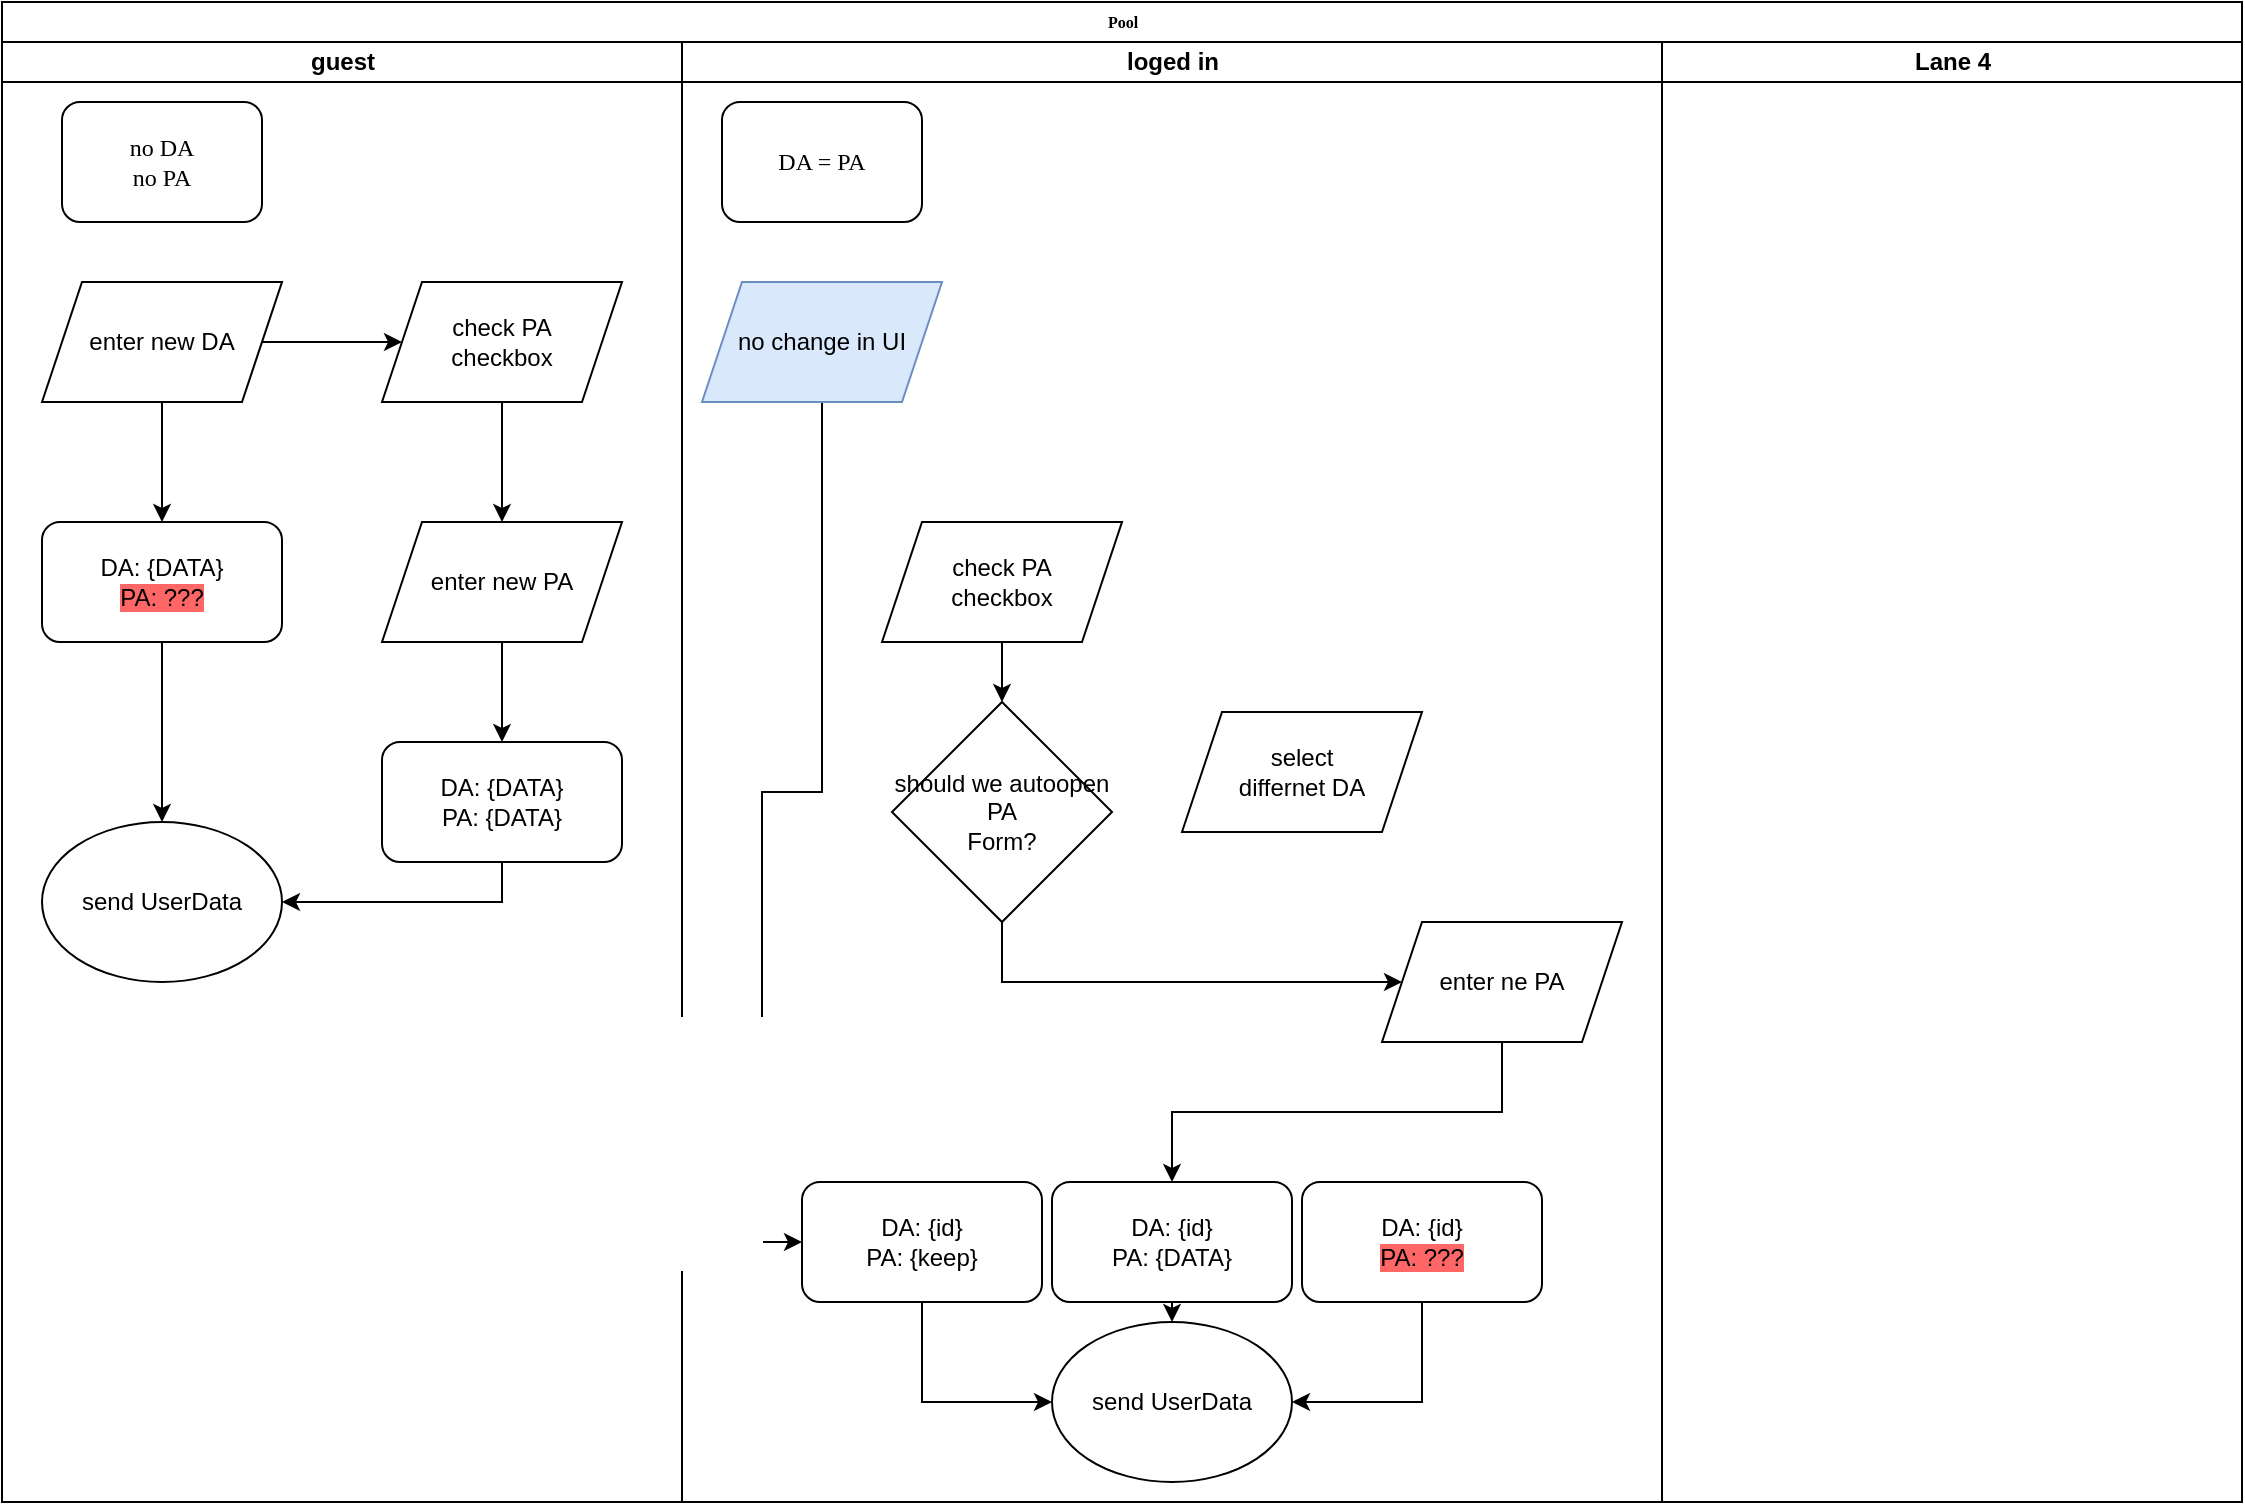 <mxfile version="13.7.5" type="github" pages="3">
  <diagram name="Page-1" id="74e2e168-ea6b-b213-b513-2b3c1d86103e">
    <mxGraphModel dx="2062" dy="1123" grid="1" gridSize="10" guides="1" tooltips="1" connect="1" arrows="1" fold="1" page="1" pageScale="1" pageWidth="1100" pageHeight="850" background="#ffffff" math="0" shadow="0">
      <root>
        <mxCell id="0" />
        <mxCell id="1" parent="0" />
        <mxCell id="77e6c97f196da883-1" value="Pool" style="swimlane;html=1;childLayout=stackLayout;startSize=20;rounded=0;shadow=0;labelBackgroundColor=none;strokeWidth=1;fontFamily=Verdana;fontSize=8;align=center;" parent="1" vertex="1">
          <mxGeometry x="70" y="40" width="1120" height="750" as="geometry" />
        </mxCell>
        <mxCell id="77e6c97f196da883-2" value="guest" style="swimlane;html=1;startSize=20;" parent="77e6c97f196da883-1" vertex="1">
          <mxGeometry y="20" width="340" height="730" as="geometry" />
        </mxCell>
        <mxCell id="t-VzTt2rqsd_tuWRbBul-7" style="edgeStyle=orthogonalEdgeStyle;rounded=0;orthogonalLoop=1;jettySize=auto;html=1;exitX=1;exitY=0.5;exitDx=0;exitDy=0;entryX=0;entryY=0.5;entryDx=0;entryDy=0;" parent="77e6c97f196da883-2" source="t-VzTt2rqsd_tuWRbBul-4" target="t-VzTt2rqsd_tuWRbBul-30" edge="1">
          <mxGeometry relative="1" as="geometry">
            <mxPoint x="160" y="150" as="targetPoint" />
          </mxGeometry>
        </mxCell>
        <mxCell id="t-VzTt2rqsd_tuWRbBul-11" style="edgeStyle=orthogonalEdgeStyle;rounded=0;orthogonalLoop=1;jettySize=auto;html=1;exitX=0.5;exitY=1;exitDx=0;exitDy=0;" parent="77e6c97f196da883-2" source="t-VzTt2rqsd_tuWRbBul-4" target="t-VzTt2rqsd_tuWRbBul-10" edge="1">
          <mxGeometry relative="1" as="geometry" />
        </mxCell>
        <mxCell id="t-VzTt2rqsd_tuWRbBul-4" value="&lt;font style=&quot;font-size: 12px&quot;&gt;&lt;font style=&quot;font-size: 12px&quot;&gt;enter new DA&lt;/font&gt;&lt;br&gt;&lt;/font&gt;" style="shape=parallelogram;perimeter=parallelogramPerimeter;whiteSpace=wrap;html=1;fixedSize=1;" parent="77e6c97f196da883-2" vertex="1">
          <mxGeometry x="20" y="120" width="120" height="60" as="geometry" />
        </mxCell>
        <mxCell id="t-VzTt2rqsd_tuWRbBul-12" style="edgeStyle=orthogonalEdgeStyle;rounded=0;orthogonalLoop=1;jettySize=auto;html=1;exitX=0.5;exitY=1;exitDx=0;exitDy=0;entryX=0.5;entryY=0;entryDx=0;entryDy=0;" parent="77e6c97f196da883-2" source="t-VzTt2rqsd_tuWRbBul-10" target="t-VzTt2rqsd_tuWRbBul-9" edge="1">
          <mxGeometry relative="1" as="geometry" />
        </mxCell>
        <mxCell id="t-VzTt2rqsd_tuWRbBul-10" value="&lt;div&gt;&lt;font style=&quot;font-size: 12px&quot;&gt;&lt;font style=&quot;font-size: 12px&quot;&gt;DA: {DATA}&lt;/font&gt;&lt;/font&gt;&lt;/div&gt;&lt;div&gt;&lt;font style=&quot;font-size: 12px&quot;&gt;&lt;font style=&quot;font-size: 12px&quot;&gt;&lt;span style=&quot;background-color: rgb(255 , 102 , 102)&quot;&gt;PA: ???&lt;/span&gt;&lt;br&gt;&lt;/font&gt;&lt;/font&gt;&lt;/div&gt;" style="rounded=1;whiteSpace=wrap;html=1;" parent="77e6c97f196da883-2" vertex="1">
          <mxGeometry x="20" y="240" width="120" height="60" as="geometry" />
        </mxCell>
        <mxCell id="77e6c97f196da883-8" value="&lt;font style=&quot;font-size: 12px&quot;&gt;no DA&lt;br&gt;no PA&lt;/font&gt;" style="rounded=1;whiteSpace=wrap;html=1;shadow=0;labelBackgroundColor=none;strokeWidth=1;fontFamily=Verdana;fontSize=8;align=center;" parent="77e6c97f196da883-2" vertex="1">
          <mxGeometry x="30" y="30" width="100" height="60" as="geometry" />
        </mxCell>
        <mxCell id="t-VzTt2rqsd_tuWRbBul-9" value="&lt;font style=&quot;font-size: 12px&quot;&gt;&lt;font style=&quot;font-size: 12px&quot;&gt;send UserData&lt;br&gt;&lt;/font&gt;&lt;/font&gt;" style="ellipse;whiteSpace=wrap;html=1;" parent="77e6c97f196da883-2" vertex="1">
          <mxGeometry x="20" y="390" width="120" height="80" as="geometry" />
        </mxCell>
        <mxCell id="t-VzTt2rqsd_tuWRbBul-14" style="edgeStyle=orthogonalEdgeStyle;rounded=0;orthogonalLoop=1;jettySize=auto;html=1;exitX=0.5;exitY=1;exitDx=0;exitDy=0;entryX=0.5;entryY=0;entryDx=0;entryDy=0;" parent="77e6c97f196da883-2" source="t-VzTt2rqsd_tuWRbBul-5" target="t-VzTt2rqsd_tuWRbBul-13" edge="1">
          <mxGeometry relative="1" as="geometry" />
        </mxCell>
        <mxCell id="t-VzTt2rqsd_tuWRbBul-15" style="edgeStyle=orthogonalEdgeStyle;rounded=0;orthogonalLoop=1;jettySize=auto;html=1;exitX=0.5;exitY=1;exitDx=0;exitDy=0;entryX=1;entryY=0.5;entryDx=0;entryDy=0;" parent="77e6c97f196da883-2" source="t-VzTt2rqsd_tuWRbBul-13" target="t-VzTt2rqsd_tuWRbBul-9" edge="1">
          <mxGeometry relative="1" as="geometry" />
        </mxCell>
        <mxCell id="t-VzTt2rqsd_tuWRbBul-5" value="&lt;font style=&quot;font-size: 12px&quot;&gt;&lt;font style=&quot;font-size: 12px&quot;&gt;enter new PA&lt;/font&gt;&lt;br&gt;&lt;/font&gt;" style="shape=parallelogram;perimeter=parallelogramPerimeter;whiteSpace=wrap;html=1;fixedSize=1;" parent="77e6c97f196da883-2" vertex="1">
          <mxGeometry x="190" y="240" width="120" height="60" as="geometry" />
        </mxCell>
        <mxCell id="t-VzTt2rqsd_tuWRbBul-13" value="&lt;div&gt;&lt;font style=&quot;font-size: 12px&quot;&gt;&lt;font style=&quot;font-size: 12px&quot;&gt;DA: {&lt;/font&gt;&lt;/font&gt;&lt;font style=&quot;font-size: 12px&quot;&gt;&lt;font style=&quot;font-size: 12px&quot;&gt;&lt;font style=&quot;font-size: 12px&quot;&gt;&lt;font style=&quot;font-size: 12px&quot;&gt;DATA&lt;/font&gt;&lt;/font&gt;}&lt;/font&gt;&lt;/font&gt;&lt;/div&gt;&lt;div&gt;&lt;font style=&quot;font-size: 12px&quot;&gt;&lt;font style=&quot;font-size: 12px&quot;&gt;PA: {&lt;/font&gt;&lt;/font&gt;&lt;font style=&quot;font-size: 12px&quot;&gt;&lt;font style=&quot;font-size: 12px&quot;&gt;&lt;font style=&quot;font-size: 12px&quot;&gt;&lt;font style=&quot;font-size: 12px&quot;&gt;DATA&lt;/font&gt;&lt;/font&gt;}&lt;br&gt;&lt;/font&gt;&lt;/font&gt;&lt;/div&gt;" style="rounded=1;whiteSpace=wrap;html=1;" parent="77e6c97f196da883-2" vertex="1">
          <mxGeometry x="190" y="350" width="120" height="60" as="geometry" />
        </mxCell>
        <mxCell id="t-VzTt2rqsd_tuWRbBul-31" style="edgeStyle=orthogonalEdgeStyle;rounded=0;orthogonalLoop=1;jettySize=auto;html=1;entryX=0.5;entryY=0;entryDx=0;entryDy=0;" parent="77e6c97f196da883-2" source="t-VzTt2rqsd_tuWRbBul-30" target="t-VzTt2rqsd_tuWRbBul-5" edge="1">
          <mxGeometry relative="1" as="geometry" />
        </mxCell>
        <mxCell id="t-VzTt2rqsd_tuWRbBul-30" value="&lt;div&gt;check PA&lt;/div&gt;&lt;div&gt; checkbox&lt;/div&gt;" style="shape=parallelogram;perimeter=parallelogramPerimeter;whiteSpace=wrap;html=1;fixedSize=1;" parent="77e6c97f196da883-2" vertex="1">
          <mxGeometry x="190" y="120" width="120" height="60" as="geometry" />
        </mxCell>
        <mxCell id="77e6c97f196da883-3" value="loged in" style="swimlane;html=1;startSize=20;" parent="77e6c97f196da883-1" vertex="1">
          <mxGeometry x="340" y="20" width="490" height="730" as="geometry" />
        </mxCell>
        <mxCell id="t-VzTt2rqsd_tuWRbBul-17" value="&lt;font style=&quot;font-size: 12px&quot;&gt;DA = PA&lt;/font&gt;" style="rounded=1;whiteSpace=wrap;html=1;shadow=0;labelBackgroundColor=none;strokeWidth=1;fontFamily=Verdana;fontSize=8;align=center;" parent="77e6c97f196da883-3" vertex="1">
          <mxGeometry x="20" y="30" width="100" height="60" as="geometry" />
        </mxCell>
        <mxCell id="t-VzTt2rqsd_tuWRbBul-29" style="edgeStyle=orthogonalEdgeStyle;rounded=0;orthogonalLoop=1;jettySize=auto;html=1;exitX=0.5;exitY=1;exitDx=0;exitDy=0;entryX=0;entryY=0.5;entryDx=0;entryDy=0;" parent="77e6c97f196da883-3" source="t-VzTt2rqsd_tuWRbBul-18" target="t-VzTt2rqsd_tuWRbBul-22" edge="1">
          <mxGeometry relative="1" as="geometry" />
        </mxCell>
        <mxCell id="t-VzTt2rqsd_tuWRbBul-18" value="no change in UI" style="shape=parallelogram;perimeter=parallelogramPerimeter;whiteSpace=wrap;html=1;fixedSize=1;fillColor=#dae8fc;strokeColor=#6c8ebf;" parent="77e6c97f196da883-3" vertex="1">
          <mxGeometry x="10" y="120" width="120" height="60" as="geometry" />
        </mxCell>
        <mxCell id="t-VzTt2rqsd_tuWRbBul-33" style="edgeStyle=orthogonalEdgeStyle;rounded=0;orthogonalLoop=1;jettySize=auto;html=1;exitX=0.5;exitY=1;exitDx=0;exitDy=0;entryX=0.5;entryY=0;entryDx=0;entryDy=0;" parent="77e6c97f196da883-3" source="t-VzTt2rqsd_tuWRbBul-19" target="t-VzTt2rqsd_tuWRbBul-32" edge="1">
          <mxGeometry relative="1" as="geometry" />
        </mxCell>
        <mxCell id="t-VzTt2rqsd_tuWRbBul-19" value="&lt;div&gt;check PA&lt;/div&gt;&lt;div&gt; checkbox&lt;/div&gt;" style="shape=parallelogram;perimeter=parallelogramPerimeter;whiteSpace=wrap;html=1;fixedSize=1;" parent="77e6c97f196da883-3" vertex="1">
          <mxGeometry x="100" y="240" width="120" height="60" as="geometry" />
        </mxCell>
        <mxCell id="t-VzTt2rqsd_tuWRbBul-25" style="edgeStyle=orthogonalEdgeStyle;rounded=0;orthogonalLoop=1;jettySize=auto;html=1;exitX=0.5;exitY=1;exitDx=0;exitDy=0;entryX=0;entryY=0.5;entryDx=0;entryDy=0;" parent="77e6c97f196da883-3" source="t-VzTt2rqsd_tuWRbBul-22" target="t-VzTt2rqsd_tuWRbBul-21" edge="1">
          <mxGeometry relative="1" as="geometry" />
        </mxCell>
        <mxCell id="t-VzTt2rqsd_tuWRbBul-22" value="&lt;div&gt;&lt;font style=&quot;font-size: 12px&quot;&gt;&lt;font style=&quot;font-size: 12px&quot;&gt;DA: {id}&lt;/font&gt;&lt;/font&gt;&lt;/div&gt;&lt;div&gt;&lt;font style=&quot;font-size: 12px&quot;&gt;&lt;font style=&quot;font-size: 12px&quot;&gt;PA: {keep}&lt;br&gt;&lt;/font&gt;&lt;/font&gt;&lt;/div&gt;" style="rounded=1;whiteSpace=wrap;html=1;" parent="77e6c97f196da883-3" vertex="1">
          <mxGeometry x="60" y="570" width="120" height="60" as="geometry" />
        </mxCell>
        <mxCell id="t-VzTt2rqsd_tuWRbBul-26" style="edgeStyle=orthogonalEdgeStyle;rounded=0;orthogonalLoop=1;jettySize=auto;html=1;exitX=0.5;exitY=1;exitDx=0;exitDy=0;entryX=0.5;entryY=0;entryDx=0;entryDy=0;" parent="77e6c97f196da883-3" source="t-VzTt2rqsd_tuWRbBul-23" target="t-VzTt2rqsd_tuWRbBul-21" edge="1">
          <mxGeometry relative="1" as="geometry" />
        </mxCell>
        <mxCell id="t-VzTt2rqsd_tuWRbBul-27" style="edgeStyle=orthogonalEdgeStyle;rounded=0;orthogonalLoop=1;jettySize=auto;html=1;exitX=0.5;exitY=1;exitDx=0;exitDy=0;entryX=1;entryY=0.5;entryDx=0;entryDy=0;" parent="77e6c97f196da883-3" source="t-VzTt2rqsd_tuWRbBul-24" target="t-VzTt2rqsd_tuWRbBul-21" edge="1">
          <mxGeometry relative="1" as="geometry" />
        </mxCell>
        <mxCell id="t-VzTt2rqsd_tuWRbBul-34" style="edgeStyle=orthogonalEdgeStyle;rounded=0;orthogonalLoop=1;jettySize=auto;html=1;exitX=0.5;exitY=1;exitDx=0;exitDy=0;entryX=0;entryY=0.5;entryDx=0;entryDy=0;" parent="77e6c97f196da883-3" source="t-VzTt2rqsd_tuWRbBul-32" target="t-VzTt2rqsd_tuWRbBul-28" edge="1">
          <mxGeometry relative="1" as="geometry" />
        </mxCell>
        <mxCell id="t-VzTt2rqsd_tuWRbBul-32" value="&lt;div&gt;should we autoopen PA&lt;/div&gt;&lt;div&gt;Form?&lt;br&gt;&lt;/div&gt;" style="rhombus;whiteSpace=wrap;html=1;" parent="77e6c97f196da883-3" vertex="1">
          <mxGeometry x="105" y="330" width="110" height="110" as="geometry" />
        </mxCell>
        <mxCell id="t-VzTt2rqsd_tuWRbBul-24" value="&lt;div&gt;&lt;font style=&quot;font-size: 12px&quot;&gt;&lt;font style=&quot;font-size: 12px&quot;&gt;DA: {id}&lt;/font&gt;&lt;/font&gt;&lt;/div&gt;&lt;div&gt;&lt;font style=&quot;font-size: 12px&quot;&gt;&lt;font style=&quot;font-size: 12px&quot;&gt;&lt;span style=&quot;background-color: rgb(255 , 102 , 102)&quot;&gt;PA: ???&lt;/span&gt;&lt;br&gt;&lt;/font&gt;&lt;/font&gt;&lt;/div&gt;" style="rounded=1;whiteSpace=wrap;html=1;" parent="77e6c97f196da883-3" vertex="1">
          <mxGeometry x="310" y="570" width="120" height="60" as="geometry" />
        </mxCell>
        <mxCell id="t-VzTt2rqsd_tuWRbBul-23" value="&lt;div&gt;&lt;font style=&quot;font-size: 12px&quot;&gt;&lt;font style=&quot;font-size: 12px&quot;&gt;DA: {id}&lt;/font&gt;&lt;/font&gt;&lt;/div&gt;&lt;div&gt;&lt;font style=&quot;font-size: 12px&quot;&gt;&lt;font style=&quot;font-size: 12px&quot;&gt;PA: {DATA}&lt;br&gt;&lt;/font&gt;&lt;/font&gt;&lt;/div&gt;" style="rounded=1;whiteSpace=wrap;html=1;" parent="77e6c97f196da883-3" vertex="1">
          <mxGeometry x="185" y="570" width="120" height="60" as="geometry" />
        </mxCell>
        <mxCell id="t-VzTt2rqsd_tuWRbBul-21" value="&lt;font style=&quot;font-size: 12px&quot;&gt;&lt;font style=&quot;font-size: 12px&quot;&gt;send UserData&lt;br&gt;&lt;/font&gt;&lt;/font&gt;" style="ellipse;whiteSpace=wrap;html=1;" parent="77e6c97f196da883-3" vertex="1">
          <mxGeometry x="185" y="640" width="120" height="80" as="geometry" />
        </mxCell>
        <mxCell id="t-VzTt2rqsd_tuWRbBul-20" value="&lt;div&gt;select &lt;br&gt;&lt;/div&gt;&lt;div&gt;differnet DA&lt;/div&gt;" style="shape=parallelogram;perimeter=parallelogramPerimeter;whiteSpace=wrap;html=1;fixedSize=1;" parent="77e6c97f196da883-3" vertex="1">
          <mxGeometry x="250" y="335" width="120" height="60" as="geometry" />
        </mxCell>
        <mxCell id="t-VzTt2rqsd_tuWRbBul-35" style="edgeStyle=orthogonalEdgeStyle;rounded=0;orthogonalLoop=1;jettySize=auto;html=1;exitX=0.5;exitY=1;exitDx=0;exitDy=0;entryX=0.5;entryY=0;entryDx=0;entryDy=0;" parent="77e6c97f196da883-3" source="t-VzTt2rqsd_tuWRbBul-28" target="t-VzTt2rqsd_tuWRbBul-23" edge="1">
          <mxGeometry relative="1" as="geometry" />
        </mxCell>
        <mxCell id="t-VzTt2rqsd_tuWRbBul-28" value="enter ne PA" style="shape=parallelogram;perimeter=parallelogramPerimeter;whiteSpace=wrap;html=1;fixedSize=1;" parent="77e6c97f196da883-3" vertex="1">
          <mxGeometry x="350" y="440" width="120" height="60" as="geometry" />
        </mxCell>
        <mxCell id="77e6c97f196da883-5" value="Lane 4" style="swimlane;html=1;startSize=20;" parent="1" vertex="1">
          <mxGeometry x="900" y="60" width="290" height="730" as="geometry" />
        </mxCell>
      </root>
    </mxGraphModel>
  </diagram>
  <diagram id="Sseb4AtHeTHkVAku2Xjo" name="Page-2">
    <mxGraphModel dx="2062" dy="1123" grid="1" gridSize="10" guides="1" tooltips="1" connect="1" arrows="1" fold="1" page="1" pageScale="1" pageWidth="850" pageHeight="1100" math="0" shadow="0">
      <root>
        <mxCell id="QIIEqLfr7uK4iuSbTdv--0" />
        <mxCell id="QIIEqLfr7uK4iuSbTdv--1" parent="QIIEqLfr7uK4iuSbTdv--0" />
        <mxCell id="pMtsUa314qCoR5tCbFpm-0" value="guest" style="swimlane;html=1;startSize=20;" parent="QIIEqLfr7uK4iuSbTdv--1" vertex="1">
          <mxGeometry x="70" y="60" width="340" height="730" as="geometry" />
        </mxCell>
        <mxCell id="pMtsUa314qCoR5tCbFpm-1" style="edgeStyle=orthogonalEdgeStyle;rounded=0;orthogonalLoop=1;jettySize=auto;html=1;exitX=1;exitY=0.5;exitDx=0;exitDy=0;entryX=0;entryY=0.5;entryDx=0;entryDy=0;" parent="pMtsUa314qCoR5tCbFpm-0" source="pMtsUa314qCoR5tCbFpm-3" target="pMtsUa314qCoR5tCbFpm-13" edge="1">
          <mxGeometry relative="1" as="geometry">
            <mxPoint x="160" y="150" as="targetPoint" />
          </mxGeometry>
        </mxCell>
        <mxCell id="pMtsUa314qCoR5tCbFpm-2" style="edgeStyle=orthogonalEdgeStyle;rounded=0;orthogonalLoop=1;jettySize=auto;html=1;exitX=0.5;exitY=1;exitDx=0;exitDy=0;" parent="pMtsUa314qCoR5tCbFpm-0" source="pMtsUa314qCoR5tCbFpm-3" target="pMtsUa314qCoR5tCbFpm-5" edge="1">
          <mxGeometry relative="1" as="geometry" />
        </mxCell>
        <mxCell id="pMtsUa314qCoR5tCbFpm-3" value="&lt;font style=&quot;font-size: 12px&quot;&gt;&lt;font style=&quot;font-size: 12px&quot;&gt;enter new DA&lt;/font&gt;&lt;br&gt;&lt;/font&gt;" style="shape=parallelogram;perimeter=parallelogramPerimeter;whiteSpace=wrap;html=1;fixedSize=1;" parent="pMtsUa314qCoR5tCbFpm-0" vertex="1">
          <mxGeometry x="20" y="120" width="120" height="60" as="geometry" />
        </mxCell>
        <mxCell id="pMtsUa314qCoR5tCbFpm-4" style="edgeStyle=orthogonalEdgeStyle;rounded=0;orthogonalLoop=1;jettySize=auto;html=1;exitX=0.5;exitY=1;exitDx=0;exitDy=0;entryX=0.5;entryY=0;entryDx=0;entryDy=0;" parent="pMtsUa314qCoR5tCbFpm-0" source="pMtsUa314qCoR5tCbFpm-5" target="pMtsUa314qCoR5tCbFpm-7" edge="1">
          <mxGeometry relative="1" as="geometry" />
        </mxCell>
        <mxCell id="pMtsUa314qCoR5tCbFpm-5" value="&lt;div&gt;&lt;font style=&quot;font-size: 12px&quot;&gt;&lt;font style=&quot;font-size: 12px&quot;&gt;DA: {DATA}&lt;/font&gt;&lt;/font&gt;&lt;/div&gt;&lt;div&gt;&lt;font size=&quot;1&quot;&gt;&lt;span style=&quot;background-color: rgb(51 , 255 , 51)&quot;&gt;backend will set PA to be DA&lt;/span&gt;&lt;/font&gt;&lt;/div&gt;" style="rounded=1;whiteSpace=wrap;html=1;" parent="pMtsUa314qCoR5tCbFpm-0" vertex="1">
          <mxGeometry x="20" y="240" width="120" height="60" as="geometry" />
        </mxCell>
        <mxCell id="pMtsUa314qCoR5tCbFpm-6" value="&lt;font style=&quot;font-size: 12px&quot;&gt;no DA&lt;br&gt;no PA&lt;/font&gt;" style="rounded=1;whiteSpace=wrap;html=1;shadow=0;labelBackgroundColor=none;strokeWidth=1;fontFamily=Verdana;fontSize=8;align=center;" parent="pMtsUa314qCoR5tCbFpm-0" vertex="1">
          <mxGeometry x="30" y="30" width="100" height="60" as="geometry" />
        </mxCell>
        <mxCell id="pMtsUa314qCoR5tCbFpm-7" value="&lt;font style=&quot;font-size: 12px&quot;&gt;&lt;font style=&quot;font-size: 12px&quot;&gt;send UserData&lt;br&gt;&lt;/font&gt;&lt;/font&gt;" style="ellipse;whiteSpace=wrap;html=1;" parent="pMtsUa314qCoR5tCbFpm-0" vertex="1">
          <mxGeometry x="20" y="390" width="120" height="80" as="geometry" />
        </mxCell>
        <mxCell id="pMtsUa314qCoR5tCbFpm-8" style="edgeStyle=orthogonalEdgeStyle;rounded=0;orthogonalLoop=1;jettySize=auto;html=1;exitX=0.5;exitY=1;exitDx=0;exitDy=0;entryX=0.5;entryY=0;entryDx=0;entryDy=0;" parent="pMtsUa314qCoR5tCbFpm-0" source="pMtsUa314qCoR5tCbFpm-10" target="pMtsUa314qCoR5tCbFpm-11" edge="1">
          <mxGeometry relative="1" as="geometry" />
        </mxCell>
        <mxCell id="pMtsUa314qCoR5tCbFpm-9" style="edgeStyle=orthogonalEdgeStyle;rounded=0;orthogonalLoop=1;jettySize=auto;html=1;exitX=0.5;exitY=1;exitDx=0;exitDy=0;entryX=1;entryY=0.5;entryDx=0;entryDy=0;" parent="pMtsUa314qCoR5tCbFpm-0" source="pMtsUa314qCoR5tCbFpm-11" target="pMtsUa314qCoR5tCbFpm-7" edge="1">
          <mxGeometry relative="1" as="geometry" />
        </mxCell>
        <mxCell id="pMtsUa314qCoR5tCbFpm-10" value="&lt;font style=&quot;font-size: 12px&quot;&gt;&lt;font style=&quot;font-size: 12px&quot;&gt;enter new PA&lt;/font&gt;&lt;br&gt;&lt;/font&gt;" style="shape=parallelogram;perimeter=parallelogramPerimeter;whiteSpace=wrap;html=1;fixedSize=1;" parent="pMtsUa314qCoR5tCbFpm-0" vertex="1">
          <mxGeometry x="190" y="240" width="120" height="60" as="geometry" />
        </mxCell>
        <mxCell id="pMtsUa314qCoR5tCbFpm-11" value="&lt;div&gt;&lt;font style=&quot;font-size: 12px&quot;&gt;&lt;font style=&quot;font-size: 12px&quot;&gt;DA: {&lt;/font&gt;&lt;/font&gt;&lt;font style=&quot;font-size: 12px&quot;&gt;&lt;font style=&quot;font-size: 12px&quot;&gt;&lt;font style=&quot;font-size: 12px&quot;&gt;&lt;font style=&quot;font-size: 12px&quot;&gt;DATA&lt;/font&gt;&lt;/font&gt;}&lt;/font&gt;&lt;/font&gt;&lt;/div&gt;&lt;div&gt;&lt;font style=&quot;font-size: 12px&quot;&gt;&lt;font style=&quot;font-size: 12px&quot;&gt;PA: {&lt;/font&gt;&lt;/font&gt;&lt;font style=&quot;font-size: 12px&quot;&gt;&lt;font style=&quot;font-size: 12px&quot;&gt;&lt;font style=&quot;font-size: 12px&quot;&gt;&lt;font style=&quot;font-size: 12px&quot;&gt;DATA&lt;/font&gt;&lt;/font&gt;}&lt;br&gt;&lt;/font&gt;&lt;/font&gt;&lt;/div&gt;" style="rounded=1;whiteSpace=wrap;html=1;" parent="pMtsUa314qCoR5tCbFpm-0" vertex="1">
          <mxGeometry x="190" y="350" width="120" height="60" as="geometry" />
        </mxCell>
        <mxCell id="pMtsUa314qCoR5tCbFpm-12" style="edgeStyle=orthogonalEdgeStyle;rounded=0;orthogonalLoop=1;jettySize=auto;html=1;entryX=0.5;entryY=0;entryDx=0;entryDy=0;" parent="pMtsUa314qCoR5tCbFpm-0" source="pMtsUa314qCoR5tCbFpm-13" target="pMtsUa314qCoR5tCbFpm-10" edge="1">
          <mxGeometry relative="1" as="geometry" />
        </mxCell>
        <mxCell id="pMtsUa314qCoR5tCbFpm-13" value="&lt;div&gt;check PA&lt;/div&gt;&lt;div&gt; checkbox&lt;/div&gt;" style="shape=parallelogram;perimeter=parallelogramPerimeter;whiteSpace=wrap;html=1;fixedSize=1;" parent="pMtsUa314qCoR5tCbFpm-0" vertex="1">
          <mxGeometry x="190" y="120" width="120" height="60" as="geometry" />
        </mxCell>
      </root>
    </mxGraphModel>
  </diagram>
  <diagram id="sNOBJC-u2S2MCOG4A5E0" name="Page-3">
    <mxGraphModel dx="2062" dy="1123" grid="1" gridSize="10" guides="1" tooltips="1" connect="1" arrows="1" fold="1" page="1" pageScale="1" pageWidth="850" pageHeight="1100" math="0" shadow="0">
      <root>
        <mxCell id="rP_A58jz8lUygJfyerIi-0" />
        <mxCell id="rP_A58jz8lUygJfyerIi-1" parent="rP_A58jz8lUygJfyerIi-0" />
        <mxCell id="UjyBcAqkB6Ml3C9iFvse-0" value="logged in, delivery address equals payment address" style="swimlane;html=1;startSize=20;swimlaneLine=1;" parent="rP_A58jz8lUygJfyerIi-1" vertex="1">
          <mxGeometry x="40" y="60" width="720" height="730" as="geometry" />
        </mxCell>
        <mxCell id="UjyBcAqkB6Ml3C9iFvse-3" value="no change in UI" style="shape=parallelogram;perimeter=parallelogramPerimeter;whiteSpace=wrap;html=1;fixedSize=1;fillColor=#dae8fc;strokeColor=#6c8ebf;" parent="UjyBcAqkB6Ml3C9iFvse-0" vertex="1">
          <mxGeometry x="10" y="120" width="120" height="60" as="geometry" />
        </mxCell>
        <mxCell id="UjyBcAqkB6Ml3C9iFvse-5" value="&lt;div&gt;check PA&lt;/div&gt;&lt;div&gt; checkbox&lt;/div&gt;&lt;div&gt;&lt;b&gt;PA VISIBLE&lt;/b&gt;&lt;/div&gt;" style="shape=parallelogram;perimeter=parallelogramPerimeter;whiteSpace=wrap;html=1;fixedSize=1;fillColor=#f8cecc;strokeColor=#b85450;" parent="UjyBcAqkB6Ml3C9iFvse-0" vertex="1">
          <mxGeometry x="190" y="120" width="120" height="60" as="geometry" />
        </mxCell>
        <mxCell id="UjyBcAqkB6Ml3C9iFvse-8" style="edgeStyle=orthogonalEdgeStyle;rounded=0;orthogonalLoop=1;jettySize=auto;html=1;exitX=0.5;exitY=1;exitDx=0;exitDy=0;entryX=0.5;entryY=0;entryDx=0;entryDy=0;" parent="UjyBcAqkB6Ml3C9iFvse-0" edge="1">
          <mxGeometry relative="1" as="geometry">
            <mxPoint x="505" y="650" as="targetPoint" />
          </mxGeometry>
        </mxCell>
        <mxCell id="UjyBcAqkB6Ml3C9iFvse-15" value="&lt;div&gt;select &lt;br&gt;&lt;/div&gt;&lt;div&gt;different DA&lt;/div&gt;" style="shape=parallelogram;perimeter=parallelogramPerimeter;whiteSpace=wrap;html=1;fixedSize=1;fillColor=#fff2cc;strokeColor=#d6b656;" parent="UjyBcAqkB6Ml3C9iFvse-0" vertex="1">
          <mxGeometry x="550" y="30" width="120" height="60" as="geometry" />
        </mxCell>
        <mxCell id="UjyBcAqkB6Ml3C9iFvse-48" value="&lt;div&gt;&lt;span style=&quot;background-color: rgb(102 , 255 , 102)&quot;&gt;auto &lt;/span&gt;uncheck &lt;br&gt;&lt;/div&gt;&lt;div&gt;PA checkbox&lt;/div&gt;" style="shape=parallelogram;perimeter=parallelogramPerimeter;whiteSpace=wrap;html=1;fixedSize=1;fillColor=#f8cecc;strokeColor=#b85450;" parent="UjyBcAqkB6Ml3C9iFvse-0" vertex="1">
          <mxGeometry x="410" y="270" width="120" height="60" as="geometry" />
        </mxCell>
        <mxCell id="UjyBcAqkB6Ml3C9iFvse-53" style="edgeStyle=elbowEdgeStyle;rounded=0;orthogonalLoop=1;jettySize=auto;elbow=vertical;html=1;exitX=0.5;exitY=1;exitDx=0;exitDy=0;entryX=0.5;entryY=0;entryDx=0;entryDy=0;endArrow=classic;endFill=1;" parent="UjyBcAqkB6Ml3C9iFvse-0" source="UjyBcAqkB6Ml3C9iFvse-52" target="UjyBcAqkB6Ml3C9iFvse-3" edge="1">
          <mxGeometry relative="1" as="geometry" />
        </mxCell>
        <mxCell id="UjyBcAqkB6Ml3C9iFvse-54" style="edgeStyle=elbowEdgeStyle;rounded=0;orthogonalLoop=1;jettySize=auto;elbow=vertical;html=1;exitX=1;exitY=0.5;exitDx=0;exitDy=0;entryX=0.5;entryY=0;entryDx=0;entryDy=0;endArrow=classic;endFill=1;" parent="UjyBcAqkB6Ml3C9iFvse-0" source="UjyBcAqkB6Ml3C9iFvse-52" target="UjyBcAqkB6Ml3C9iFvse-5" edge="1">
          <mxGeometry relative="1" as="geometry" />
        </mxCell>
        <mxCell id="UjyBcAqkB6Ml3C9iFvse-55" style="edgeStyle=elbowEdgeStyle;rounded=0;orthogonalLoop=1;jettySize=auto;elbow=vertical;html=1;exitX=1;exitY=0.5;exitDx=0;exitDy=0;entryX=0;entryY=0.5;entryDx=0;entryDy=0;endArrow=classic;endFill=1;" parent="UjyBcAqkB6Ml3C9iFvse-0" source="UjyBcAqkB6Ml3C9iFvse-52" target="UjyBcAqkB6Ml3C9iFvse-15" edge="1">
          <mxGeometry relative="1" as="geometry">
            <Array as="points">
              <mxPoint x="310" y="60" />
            </Array>
          </mxGeometry>
        </mxCell>
        <mxCell id="UjyBcAqkB6Ml3C9iFvse-52" value="&lt;font style=&quot;font-size: 12px&quot;&gt;DA = PA&lt;/font&gt;" style="ellipse;whiteSpace=wrap;html=1;" parent="UjyBcAqkB6Ml3C9iFvse-0" vertex="1">
          <mxGeometry x="10" y="20" width="120" height="80" as="geometry" />
        </mxCell>
        <mxCell id="UjyBcAqkB6Ml3C9iFvse-76" value="new DA" style="ellipse;whiteSpace=wrap;html=1;fillColor=#d5e8d4;strokeColor=#82b366;" parent="UjyBcAqkB6Ml3C9iFvse-0" vertex="1">
          <mxGeometry x="370" y="110" width="120" height="80" as="geometry" />
        </mxCell>
        <mxCell id="UjyBcAqkB6Ml3C9iFvse-18" value="loged in, delivery address does not equal payment address" style="swimlane;html=1;startSize=20;" parent="rP_A58jz8lUygJfyerIi-1" vertex="1">
          <mxGeometry x="760" y="60" width="830" height="730" as="geometry" />
        </mxCell>
        <mxCell id="UjyBcAqkB6Ml3C9iFvse-51" style="edgeStyle=elbowEdgeStyle;rounded=0;orthogonalLoop=1;jettySize=auto;elbow=vertical;html=1;exitX=1;exitY=0.5;exitDx=0;exitDy=0;entryX=0.5;entryY=0;entryDx=0;entryDy=0;endArrow=classic;endFill=1;" parent="UjyBcAqkB6Ml3C9iFvse-18" source="UjyBcAqkB6Ml3C9iFvse-69" target="UjyBcAqkB6Ml3C9iFvse-36" edge="1">
          <mxGeometry relative="1" as="geometry">
            <mxPoint x="70" y="90" as="sourcePoint" />
            <Array as="points">
              <mxPoint x="160" y="60" />
            </Array>
          </mxGeometry>
        </mxCell>
        <mxCell id="UjyBcAqkB6Ml3C9iFvse-62" style="edgeStyle=elbowEdgeStyle;rounded=0;orthogonalLoop=1;jettySize=auto;elbow=vertical;html=1;exitX=1;exitY=0.5;exitDx=0;exitDy=0;entryX=0.5;entryY=1;entryDx=0;entryDy=0;endArrow=classic;endFill=1;" parent="UjyBcAqkB6Ml3C9iFvse-18" source="UjyBcAqkB6Ml3C9iFvse-40" target="UjyBcAqkB6Ml3C9iFvse-60" edge="1">
          <mxGeometry relative="1" as="geometry">
            <Array as="points">
              <mxPoint x="520" y="365" />
              <mxPoint x="530" y="310" />
            </Array>
          </mxGeometry>
        </mxCell>
        <mxCell id="UjyBcAqkB6Ml3C9iFvse-66" style="edgeStyle=elbowEdgeStyle;rounded=0;orthogonalLoop=1;jettySize=auto;elbow=vertical;html=1;entryX=1;entryY=0.5;entryDx=0;entryDy=0;endArrow=classic;endFill=1;exitX=0;exitY=1;exitDx=0;exitDy=0;" parent="UjyBcAqkB6Ml3C9iFvse-18" source="UjyBcAqkB6Ml3C9iFvse-40" target="UjyBcAqkB6Ml3C9iFvse-65" edge="1">
          <mxGeometry relative="1" as="geometry" />
        </mxCell>
        <mxCell id="UjyBcAqkB6Ml3C9iFvse-91" style="edgeStyle=elbowEdgeStyle;rounded=0;orthogonalLoop=1;jettySize=auto;elbow=vertical;html=1;exitX=0.842;exitY=1;exitDx=0;exitDy=0;entryX=0.5;entryY=0;entryDx=0;entryDy=0;endArrow=classic;endFill=1;strokeWidth=3;fillColor=#d5e8d4;strokeColor=#82b366;exitPerimeter=0;" parent="UjyBcAqkB6Ml3C9iFvse-18" source="UjyBcAqkB6Ml3C9iFvse-40" target="UjyBcAqkB6Ml3C9iFvse-90" edge="1">
          <mxGeometry relative="1" as="geometry">
            <Array as="points">
              <mxPoint x="580" y="395" />
            </Array>
          </mxGeometry>
        </mxCell>
        <mxCell id="UjyBcAqkB6Ml3C9iFvse-40" value="enter new PA" style="shape=parallelogram;perimeter=parallelogramPerimeter;whiteSpace=wrap;html=1;fixedSize=1;" parent="UjyBcAqkB6Ml3C9iFvse-18" vertex="1">
          <mxGeometry x="330" y="335" width="120" height="60" as="geometry" />
        </mxCell>
        <mxCell id="UjyBcAqkB6Ml3C9iFvse-46" style="edgeStyle=elbowEdgeStyle;rounded=0;orthogonalLoop=1;jettySize=auto;elbow=vertical;html=1;exitX=0.5;exitY=1;exitDx=0;exitDy=0;entryX=0.5;entryY=0;entryDx=0;entryDy=0;endArrow=classic;endFill=1;" parent="UjyBcAqkB6Ml3C9iFvse-18" source="UjyBcAqkB6Ml3C9iFvse-36" target="UjyBcAqkB6Ml3C9iFvse-45" edge="1">
          <mxGeometry relative="1" as="geometry">
            <Array as="points">
              <mxPoint x="190" y="240" />
            </Array>
          </mxGeometry>
        </mxCell>
        <mxCell id="UjyBcAqkB6Ml3C9iFvse-57" style="edgeStyle=elbowEdgeStyle;rounded=0;orthogonalLoop=1;jettySize=auto;elbow=vertical;html=1;exitX=1;exitY=0.5;exitDx=0;exitDy=0;entryX=0;entryY=0.5;entryDx=0;entryDy=0;endArrow=classic;endFill=1;" parent="UjyBcAqkB6Ml3C9iFvse-18" source="UjyBcAqkB6Ml3C9iFvse-36" target="UjyBcAqkB6Ml3C9iFvse-42" edge="1">
          <mxGeometry relative="1" as="geometry" />
        </mxCell>
        <mxCell id="UjyBcAqkB6Ml3C9iFvse-71" style="edgeStyle=elbowEdgeStyle;rounded=0;orthogonalLoop=1;jettySize=auto;elbow=vertical;html=1;entryX=0.5;entryY=0;entryDx=0;entryDy=0;endArrow=none;endFill=0;" parent="UjyBcAqkB6Ml3C9iFvse-18" source="UjyBcAqkB6Ml3C9iFvse-36" target="UjyBcAqkB6Ml3C9iFvse-70" edge="1">
          <mxGeometry relative="1" as="geometry">
            <Array as="points">
              <mxPoint x="290" y="240" />
              <mxPoint x="340" y="210" />
              <mxPoint x="370" y="210" />
            </Array>
          </mxGeometry>
        </mxCell>
        <mxCell id="UjyBcAqkB6Ml3C9iFvse-94" style="edgeStyle=elbowEdgeStyle;rounded=0;orthogonalLoop=1;jettySize=auto;elbow=vertical;html=1;entryX=0.5;entryY=0;entryDx=0;entryDy=0;endArrow=classic;endFill=1;strokeWidth=3;fillColor=#d5e8d4;strokeColor=#82b366;exitX=0.75;exitY=1;exitDx=0;exitDy=0;" parent="UjyBcAqkB6Ml3C9iFvse-18" source="UjyBcAqkB6Ml3C9iFvse-36" target="UjyBcAqkB6Ml3C9iFvse-93" edge="1">
          <mxGeometry relative="1" as="geometry">
            <Array as="points">
              <mxPoint x="430" y="220" />
            </Array>
          </mxGeometry>
        </mxCell>
        <mxCell id="UjyBcAqkB6Ml3C9iFvse-98" style="edgeStyle=elbowEdgeStyle;rounded=0;orthogonalLoop=1;jettySize=auto;elbow=vertical;html=1;exitX=0.5;exitY=1;exitDx=0;exitDy=0;endArrow=classic;endFill=1;strokeWidth=3;fillColor=#d5e8d4;strokeColor=#82b366;dashed=1;entryX=0.5;entryY=0;entryDx=0;entryDy=0;" parent="UjyBcAqkB6Ml3C9iFvse-18" source="UjyBcAqkB6Ml3C9iFvse-36" target="UjyBcAqkB6Ml3C9iFvse-70" edge="1">
          <mxGeometry relative="1" as="geometry">
            <Array as="points">
              <mxPoint x="520" y="240" />
              <mxPoint x="360" y="240" />
            </Array>
            <mxPoint x="515" y="446" as="targetPoint" />
          </mxGeometry>
        </mxCell>
        <mxCell id="UjyBcAqkB6Ml3C9iFvse-36" value="&lt;div&gt;autocheck PA&lt;/div&gt;&lt;div&gt;checkbox&lt;br&gt;&lt;/div&gt;&lt;b&gt;PA VISIBLE&lt;/b&gt;" style="shape=parallelogram;perimeter=parallelogramPerimeter;whiteSpace=wrap;html=1;fixedSize=1;fillColor=#f8cecc;strokeColor=#b85450;" parent="UjyBcAqkB6Ml3C9iFvse-18" vertex="1">
          <mxGeometry x="110" y="120" width="120" height="60" as="geometry" />
        </mxCell>
        <mxCell id="UjyBcAqkB6Ml3C9iFvse-61" style="edgeStyle=elbowEdgeStyle;rounded=0;orthogonalLoop=1;jettySize=auto;elbow=vertical;html=1;entryX=0;entryY=0.5;entryDx=0;entryDy=0;endArrow=classic;endFill=1;" parent="UjyBcAqkB6Ml3C9iFvse-18" source="UjyBcAqkB6Ml3C9iFvse-42" target="UjyBcAqkB6Ml3C9iFvse-60" edge="1">
          <mxGeometry relative="1" as="geometry" />
        </mxCell>
        <mxCell id="UjyBcAqkB6Ml3C9iFvse-42" value="change PA Btn" style="shape=parallelogram;perimeter=parallelogramPerimeter;whiteSpace=wrap;html=1;fixedSize=1;" parent="UjyBcAqkB6Ml3C9iFvse-18" vertex="1">
          <mxGeometry x="330" y="120" width="120" height="60" as="geometry" />
        </mxCell>
        <mxCell id="UjyBcAqkB6Ml3C9iFvse-43" style="edgeStyle=elbowEdgeStyle;rounded=0;orthogonalLoop=1;jettySize=auto;elbow=vertical;html=1;exitX=0.5;exitY=1;exitDx=0;exitDy=0;endArrow=classic;endFill=1;" parent="UjyBcAqkB6Ml3C9iFvse-18" source="UjyBcAqkB6Ml3C9iFvse-42" target="UjyBcAqkB6Ml3C9iFvse-40" edge="1">
          <mxGeometry relative="1" as="geometry" />
        </mxCell>
        <mxCell id="UjyBcAqkB6Ml3C9iFvse-45" value="&lt;div&gt;select DA that is equal to PA&lt;br&gt;&lt;/div&gt;" style="shape=parallelogram;perimeter=parallelogramPerimeter;whiteSpace=wrap;html=1;fixedSize=1;fillColor=#fff2cc;strokeColor=#d6b656;" parent="UjyBcAqkB6Ml3C9iFvse-18" vertex="1">
          <mxGeometry x="20" y="270" width="120" height="60" as="geometry" />
        </mxCell>
        <mxCell id="UjyBcAqkB6Ml3C9iFvse-63" style="edgeStyle=elbowEdgeStyle;rounded=0;orthogonalLoop=1;jettySize=auto;elbow=vertical;html=1;entryX=0.5;entryY=0;entryDx=0;entryDy=0;endArrow=classic;endFill=1;" parent="UjyBcAqkB6Ml3C9iFvse-18" source="UjyBcAqkB6Ml3C9iFvse-60" target="UjyBcAqkB6Ml3C9iFvse-36" edge="1">
          <mxGeometry relative="1" as="geometry">
            <Array as="points">
              <mxPoint x="380" y="60" />
            </Array>
          </mxGeometry>
        </mxCell>
        <mxCell id="UjyBcAqkB6Ml3C9iFvse-60" value="&lt;div&gt;cancel&lt;/div&gt;&lt;div&gt; change PA &lt;/div&gt;" style="shape=parallelogram;perimeter=parallelogramPerimeter;whiteSpace=wrap;html=1;fixedSize=1;" parent="UjyBcAqkB6Ml3C9iFvse-18" vertex="1">
          <mxGeometry x="520" y="120" width="120" height="60" as="geometry" />
        </mxCell>
        <mxCell id="UjyBcAqkB6Ml3C9iFvse-65" value="&lt;div&gt;cancel&lt;/div&gt;&lt;div&gt; change PA &lt;/div&gt;special case" style="shape=parallelogram;perimeter=parallelogramPerimeter;whiteSpace=wrap;html=1;fixedSize=1;" parent="UjyBcAqkB6Ml3C9iFvse-18" vertex="1">
          <mxGeometry x="-60" y="395" width="120" height="60" as="geometry" />
        </mxCell>
        <mxCell id="UjyBcAqkB6Ml3C9iFvse-69" value="&lt;font style=&quot;font-size: 12px&quot;&gt;DA != PA&lt;/font&gt;" style="ellipse;whiteSpace=wrap;html=1;" parent="UjyBcAqkB6Ml3C9iFvse-18" vertex="1">
          <mxGeometry x="10" y="20" width="120" height="80" as="geometry" />
        </mxCell>
        <mxCell id="UjyBcAqkB6Ml3C9iFvse-70" value="&lt;div&gt;&lt;span style=&quot;background-color: rgb(102 , 255 , 102)&quot;&gt;&lt;/span&gt;uncheck &lt;br&gt;&lt;/div&gt;&lt;div&gt;PA checkbox&lt;/div&gt;" style="shape=parallelogram;perimeter=parallelogramPerimeter;whiteSpace=wrap;html=1;fixedSize=1;fillColor=#f8cecc;strokeColor=#b85450;" parent="UjyBcAqkB6Ml3C9iFvse-18" vertex="1">
          <mxGeometry x="455" y="450" width="120" height="60" as="geometry" />
        </mxCell>
        <mxCell id="UjyBcAqkB6Ml3C9iFvse-90" value="&lt;div&gt;&lt;font style=&quot;font-size: 12px&quot;&gt;&lt;font style=&quot;font-size: 12px&quot;&gt;DA: {DATA}&lt;/font&gt;&lt;/font&gt;&lt;/div&gt;&lt;div&gt;&lt;font style=&quot;font-size: 12px&quot;&gt;&lt;font style=&quot;font-size: 12px&quot;&gt;PA: {DATA}&lt;br&gt;&lt;/font&gt;&lt;/font&gt;&lt;/div&gt;" style="rounded=1;whiteSpace=wrap;html=1;" parent="UjyBcAqkB6Ml3C9iFvse-18" vertex="1">
          <mxGeometry x="560" y="560" width="120" height="60" as="geometry" />
        </mxCell>
        <mxCell id="UjyBcAqkB6Ml3C9iFvse-93" value="&lt;div&gt;&lt;font style=&quot;font-size: 12px&quot;&gt;&lt;font style=&quot;font-size: 12px&quot;&gt;DA: {DATA}&lt;/font&gt;&lt;/font&gt;&lt;/div&gt;&lt;div&gt;&lt;font style=&quot;font-size: 12px&quot;&gt;&lt;font style=&quot;font-size: 12px&quot;&gt;PA: {keep}&lt;br&gt;&lt;/font&gt;&lt;/font&gt;&lt;/div&gt;" style="rounded=1;whiteSpace=wrap;html=1;" parent="UjyBcAqkB6Ml3C9iFvse-18" vertex="1">
          <mxGeometry x="690" y="560" width="120" height="60" as="geometry" />
        </mxCell>
        <mxCell id="UjyBcAqkB6Ml3C9iFvse-37" style="edgeStyle=orthogonalEdgeStyle;rounded=0;orthogonalLoop=1;jettySize=auto;html=1;entryX=0;entryY=0.5;entryDx=0;entryDy=0;exitX=1;exitY=0.5;exitDx=0;exitDy=0;" parent="rP_A58jz8lUygJfyerIi-1" source="UjyBcAqkB6Ml3C9iFvse-15" target="UjyBcAqkB6Ml3C9iFvse-36" edge="1">
          <mxGeometry relative="1" as="geometry">
            <Array as="points">
              <mxPoint x="700" y="210" />
            </Array>
          </mxGeometry>
        </mxCell>
        <mxCell id="UjyBcAqkB6Ml3C9iFvse-47" style="edgeStyle=elbowEdgeStyle;rounded=0;orthogonalLoop=1;jettySize=auto;elbow=vertical;html=1;exitX=0;exitY=0.5;exitDx=0;exitDy=0;endArrow=classic;endFill=1;entryX=1;entryY=0.5;entryDx=0;entryDy=0;" parent="rP_A58jz8lUygJfyerIi-1" source="UjyBcAqkB6Ml3C9iFvse-45" target="UjyBcAqkB6Ml3C9iFvse-48" edge="1">
          <mxGeometry relative="1" as="geometry">
            <mxPoint x="690" y="330" as="targetPoint" />
          </mxGeometry>
        </mxCell>
        <mxCell id="UjyBcAqkB6Ml3C9iFvse-56" value="&lt;b&gt;automatically open PA form&lt;br&gt;&lt;/b&gt;" style="edgeStyle=elbowEdgeStyle;rounded=0;orthogonalLoop=1;jettySize=auto;elbow=vertical;html=1;entryX=0;entryY=0.5;entryDx=0;entryDy=0;endArrow=classic;endFill=1;exitX=0.442;exitY=1.017;exitDx=0;exitDy=0;exitPerimeter=0;" parent="rP_A58jz8lUygJfyerIi-1" source="UjyBcAqkB6Ml3C9iFvse-5" target="UjyBcAqkB6Ml3C9iFvse-40" edge="1">
          <mxGeometry x="0.023" relative="1" as="geometry">
            <Array as="points">
              <mxPoint x="690" y="425" />
            </Array>
            <mxPoint x="290" y="400" as="sourcePoint" />
            <mxPoint as="offset" />
          </mxGeometry>
        </mxCell>
        <mxCell id="UjyBcAqkB6Ml3C9iFvse-67" style="edgeStyle=elbowEdgeStyle;rounded=0;orthogonalLoop=1;jettySize=auto;elbow=vertical;html=1;exitX=0;exitY=0.5;exitDx=0;exitDy=0;entryX=0.617;entryY=1.017;entryDx=0;entryDy=0;entryPerimeter=0;endArrow=classic;endFill=1;" parent="rP_A58jz8lUygJfyerIi-1" source="UjyBcAqkB6Ml3C9iFvse-65" target="UjyBcAqkB6Ml3C9iFvse-3" edge="1">
          <mxGeometry relative="1" as="geometry">
            <Array as="points">
              <mxPoint x="430" y="485" />
              <mxPoint x="410" y="490" />
            </Array>
          </mxGeometry>
        </mxCell>
        <mxCell id="UjyBcAqkB6Ml3C9iFvse-2" style="edgeStyle=orthogonalEdgeStyle;rounded=0;orthogonalLoop=1;jettySize=auto;html=1;exitX=0.5;exitY=1;exitDx=0;exitDy=0;entryX=0;entryY=0.5;entryDx=0;entryDy=0;fillColor=#f8cecc;strokeColor=#b85450;" parent="rP_A58jz8lUygJfyerIi-1" source="UjyBcAqkB6Ml3C9iFvse-3" target="UjyBcAqkB6Ml3C9iFvse-25" edge="1">
          <mxGeometry relative="1" as="geometry">
            <Array as="points">
              <mxPoint x="80" y="240" />
              <mxPoint x="80" y="660" />
            </Array>
          </mxGeometry>
        </mxCell>
        <mxCell id="UjyBcAqkB6Ml3C9iFvse-32" value="&lt;font style=&quot;font-size: 12px&quot;&gt;&lt;font style=&quot;font-size: 12px&quot;&gt;send UserData&lt;br&gt;&lt;/font&gt;&lt;/font&gt;" style="ellipse;whiteSpace=wrap;html=1;" parent="rP_A58jz8lUygJfyerIi-1" vertex="1">
          <mxGeometry x="706" y="700" width="120" height="80" as="geometry" />
        </mxCell>
        <mxCell id="UjyBcAqkB6Ml3C9iFvse-24" style="edgeStyle=orthogonalEdgeStyle;rounded=0;orthogonalLoop=1;jettySize=auto;html=1;exitX=0.5;exitY=1;exitDx=0;exitDy=0;entryX=0;entryY=0.5;entryDx=0;entryDy=0;" parent="rP_A58jz8lUygJfyerIi-1" source="UjyBcAqkB6Ml3C9iFvse-25" target="UjyBcAqkB6Ml3C9iFvse-32" edge="1">
          <mxGeometry relative="1" as="geometry" />
        </mxCell>
        <mxCell id="UjyBcAqkB6Ml3C9iFvse-25" value="&lt;div&gt;&lt;font style=&quot;font-size: 12px&quot;&gt;&lt;font style=&quot;font-size: 12px&quot;&gt;DA: {id}&lt;/font&gt;&lt;/font&gt;&lt;/div&gt;&lt;div&gt;&lt;font style=&quot;font-size: 12px&quot;&gt;&lt;font style=&quot;font-size: 12px&quot;&gt;PA: {keep}&lt;br&gt;&lt;/font&gt;&lt;/font&gt;&lt;/div&gt;" style="rounded=1;whiteSpace=wrap;html=1;" parent="rP_A58jz8lUygJfyerIi-1" vertex="1">
          <mxGeometry x="581" y="630" width="120" height="60" as="geometry" />
        </mxCell>
        <mxCell id="UjyBcAqkB6Ml3C9iFvse-31" value="&lt;div&gt;&lt;font style=&quot;font-size: 12px&quot;&gt;&lt;font style=&quot;font-size: 12px&quot;&gt;DA: {id}&lt;/font&gt;&lt;/font&gt;&lt;/div&gt;&lt;div&gt;&lt;font style=&quot;font-size: 12px&quot;&gt;&lt;font style=&quot;font-size: 12px&quot;&gt;PA: {DATA}&lt;br&gt;&lt;/font&gt;&lt;/font&gt;&lt;/div&gt;" style="rounded=1;whiteSpace=wrap;html=1;" parent="rP_A58jz8lUygJfyerIi-1" vertex="1">
          <mxGeometry x="706" y="630" width="120" height="60" as="geometry" />
        </mxCell>
        <mxCell id="UjyBcAqkB6Ml3C9iFvse-30" value="&lt;div&gt;&lt;font style=&quot;font-size: 12px&quot;&gt;&lt;font style=&quot;font-size: 12px&quot;&gt;DA: {id}&lt;/font&gt;&lt;/font&gt;&lt;/div&gt;&lt;font size=&quot;1&quot;&gt;&lt;span style=&quot;background-color: rgb(51 , 255 , 51)&quot;&gt;backend will set PA to be DA&lt;/span&gt;&lt;/font&gt;" style="rounded=1;whiteSpace=wrap;html=1;" parent="rP_A58jz8lUygJfyerIi-1" vertex="1">
          <mxGeometry x="831" y="630" width="120" height="60" as="geometry" />
        </mxCell>
        <mxCell id="UjyBcAqkB6Ml3C9iFvse-27" style="edgeStyle=orthogonalEdgeStyle;rounded=0;orthogonalLoop=1;jettySize=auto;html=1;exitX=0.5;exitY=1;exitDx=0;exitDy=0;entryX=1;entryY=0.5;entryDx=0;entryDy=0;" parent="rP_A58jz8lUygJfyerIi-1" source="UjyBcAqkB6Ml3C9iFvse-30" target="UjyBcAqkB6Ml3C9iFvse-32" edge="1">
          <mxGeometry relative="1" as="geometry" />
        </mxCell>
        <mxCell id="UjyBcAqkB6Ml3C9iFvse-26" style="edgeStyle=orthogonalEdgeStyle;rounded=0;orthogonalLoop=1;jettySize=auto;html=1;exitX=0.5;exitY=1;exitDx=0;exitDy=0;entryX=0.5;entryY=0;entryDx=0;entryDy=0;" parent="rP_A58jz8lUygJfyerIi-1" source="UjyBcAqkB6Ml3C9iFvse-31" target="UjyBcAqkB6Ml3C9iFvse-32" edge="1">
          <mxGeometry relative="1" as="geometry" />
        </mxCell>
        <mxCell id="UjyBcAqkB6Ml3C9iFvse-50" style="edgeStyle=elbowEdgeStyle;rounded=0;orthogonalLoop=1;jettySize=auto;elbow=vertical;html=1;exitX=0;exitY=1;exitDx=0;exitDy=0;entryX=0.5;entryY=0;entryDx=0;entryDy=0;endArrow=classic;endFill=1;fillColor=#f8cecc;strokeColor=#b85450;" parent="rP_A58jz8lUygJfyerIi-1" source="UjyBcAqkB6Ml3C9iFvse-36" target="UjyBcAqkB6Ml3C9iFvse-25" edge="1">
          <mxGeometry relative="1" as="geometry">
            <Array as="points">
              <mxPoint x="710" y="240" />
              <mxPoint x="800" y="250" />
              <mxPoint x="900" y="400" />
              <mxPoint x="1010" y="580" />
              <mxPoint x="1010" y="340" />
              <mxPoint x="930" y="400" />
              <mxPoint x="910" y="370" />
              <mxPoint x="890" y="280" />
              <mxPoint x="910" y="390" />
              <mxPoint x="910" y="450" />
            </Array>
          </mxGeometry>
        </mxCell>
        <mxCell id="UjyBcAqkB6Ml3C9iFvse-44" style="edgeStyle=elbowEdgeStyle;rounded=0;orthogonalLoop=1;jettySize=auto;elbow=vertical;html=1;exitX=0.5;exitY=1;exitDx=0;exitDy=0;entryX=0.5;entryY=0;entryDx=0;entryDy=0;endArrow=classic;endFill=1;fillColor=#f8cecc;strokeColor=#b85450;" parent="rP_A58jz8lUygJfyerIi-1" source="UjyBcAqkB6Ml3C9iFvse-40" target="UjyBcAqkB6Ml3C9iFvse-31" edge="1">
          <mxGeometry relative="1" as="geometry" />
        </mxCell>
        <mxCell id="UjyBcAqkB6Ml3C9iFvse-72" value="&lt;b&gt;PA = DA&lt;/b&gt;" style="edgeStyle=elbowEdgeStyle;rounded=0;orthogonalLoop=1;jettySize=auto;elbow=vertical;html=1;entryX=1;entryY=0.25;entryDx=0;entryDy=0;endArrow=classic;endFill=1;exitX=0.5;exitY=1;exitDx=0;exitDy=0;fillColor=#f8cecc;strokeColor=#b85450;" parent="rP_A58jz8lUygJfyerIi-1" source="UjyBcAqkB6Ml3C9iFvse-70" target="UjyBcAqkB6Ml3C9iFvse-30" edge="1">
          <mxGeometry relative="1" as="geometry">
            <Array as="points">
              <mxPoint x="1020" y="645" />
              <mxPoint x="1120" y="660" />
            </Array>
          </mxGeometry>
        </mxCell>
        <mxCell id="UjyBcAqkB6Ml3C9iFvse-77" style="edgeStyle=elbowEdgeStyle;rounded=0;orthogonalLoop=1;jettySize=auto;elbow=vertical;html=1;entryX=0.5;entryY=0;entryDx=0;entryDy=0;endArrow=classic;endFill=1;fillColor=#f8cecc;strokeColor=#b85450;" parent="rP_A58jz8lUygJfyerIi-1" source="UjyBcAqkB6Ml3C9iFvse-48" target="UjyBcAqkB6Ml3C9iFvse-25" edge="1">
          <mxGeometry relative="1" as="geometry">
            <Array as="points">
              <mxPoint x="600" y="400" />
            </Array>
          </mxGeometry>
        </mxCell>
        <mxCell id="UjyBcAqkB6Ml3C9iFvse-89" style="edgeStyle=elbowEdgeStyle;rounded=0;orthogonalLoop=1;jettySize=auto;elbow=vertical;html=1;endArrow=classic;endFill=1;fillColor=#d5e8d4;strokeColor=#82b366;strokeWidth=3;entryX=0.75;entryY=0.017;entryDx=0;entryDy=0;entryPerimeter=0;" parent="rP_A58jz8lUygJfyerIi-1" source="UjyBcAqkB6Ml3C9iFvse-79" target="UjyBcAqkB6Ml3C9iFvse-36" edge="1">
          <mxGeometry relative="1" as="geometry">
            <Array as="points">
              <mxPoint x="950" y="100" />
              <mxPoint x="1380" y="100" />
              <mxPoint x="1130" y="150" />
            </Array>
          </mxGeometry>
        </mxCell>
        <mxCell id="UjyBcAqkB6Ml3C9iFvse-79" value="new DA" style="ellipse;whiteSpace=wrap;html=1;fillColor=#d5e8d4;strokeColor=#82b366;" parent="rP_A58jz8lUygJfyerIi-1" vertex="1">
          <mxGeometry x="1440" y="80" width="120" height="80" as="geometry" />
        </mxCell>
        <mxCell id="UjyBcAqkB6Ml3C9iFvse-92" style="edgeStyle=elbowEdgeStyle;rounded=0;orthogonalLoop=1;jettySize=auto;elbow=vertical;html=1;endArrow=none;endFill=0;strokeWidth=1;" parent="rP_A58jz8lUygJfyerIi-1" source="UjyBcAqkB6Ml3C9iFvse-90" edge="1">
          <mxGeometry relative="1" as="geometry">
            <mxPoint x="1380" y="740" as="targetPoint" />
          </mxGeometry>
        </mxCell>
        <mxCell id="UjyBcAqkB6Ml3C9iFvse-95" style="edgeStyle=elbowEdgeStyle;rounded=0;orthogonalLoop=1;jettySize=auto;elbow=vertical;html=1;endArrow=classic;endFill=1;strokeWidth=1;entryX=1;entryY=0.5;entryDx=0;entryDy=0;" parent="rP_A58jz8lUygJfyerIi-1" source="UjyBcAqkB6Ml3C9iFvse-93" edge="1" target="UjyBcAqkB6Ml3C9iFvse-32">
          <mxGeometry relative="1" as="geometry">
            <mxPoint x="830" y="740" as="targetPoint" />
            <Array as="points">
              <mxPoint x="1180" y="740" />
            </Array>
          </mxGeometry>
        </mxCell>
        <mxCell id="UjyBcAqkB6Ml3C9iFvse-99" value="&lt;b&gt;PA = DA&lt;/b&gt;" style="edgeStyle=elbowEdgeStyle;rounded=0;orthogonalLoop=1;jettySize=auto;elbow=vertical;html=1;exitX=0.75;exitY=1;exitDx=0;exitDy=0;entryX=1;entryY=0.75;entryDx=0;entryDy=0;endArrow=classic;endFill=1;strokeWidth=3;fillColor=#d5e8d4;strokeColor=#82b366;" parent="rP_A58jz8lUygJfyerIi-1" source="UjyBcAqkB6Ml3C9iFvse-70" target="UjyBcAqkB6Ml3C9iFvse-30" edge="1">
          <mxGeometry relative="1" as="geometry">
            <Array as="points">
              <mxPoint x="1050" y="675" />
              <mxPoint x="1050" y="660" />
              <mxPoint x="1120" y="670" />
            </Array>
          </mxGeometry>
        </mxCell>
        <mxCell id="UjyBcAqkB6Ml3C9iFvse-81" style="edgeStyle=elbowEdgeStyle;rounded=0;orthogonalLoop=1;jettySize=auto;elbow=vertical;html=1;endArrow=classic;endFill=1;exitX=1;exitY=0.5;exitDx=0;exitDy=0;fillColor=#d5e8d4;strokeColor=#82b366;strokeWidth=3;" parent="rP_A58jz8lUygJfyerIi-1" source="UjyBcAqkB6Ml3C9iFvse-76" edge="1">
          <mxGeometry relative="1" as="geometry">
            <Array as="points">
              <mxPoint x="610" y="210" />
              <mxPoint x="390" y="224" />
              <mxPoint x="230" y="730" />
            </Array>
            <mxPoint x="875" y="210" as="targetPoint" />
          </mxGeometry>
        </mxCell>
      </root>
    </mxGraphModel>
  </diagram>
</mxfile>
